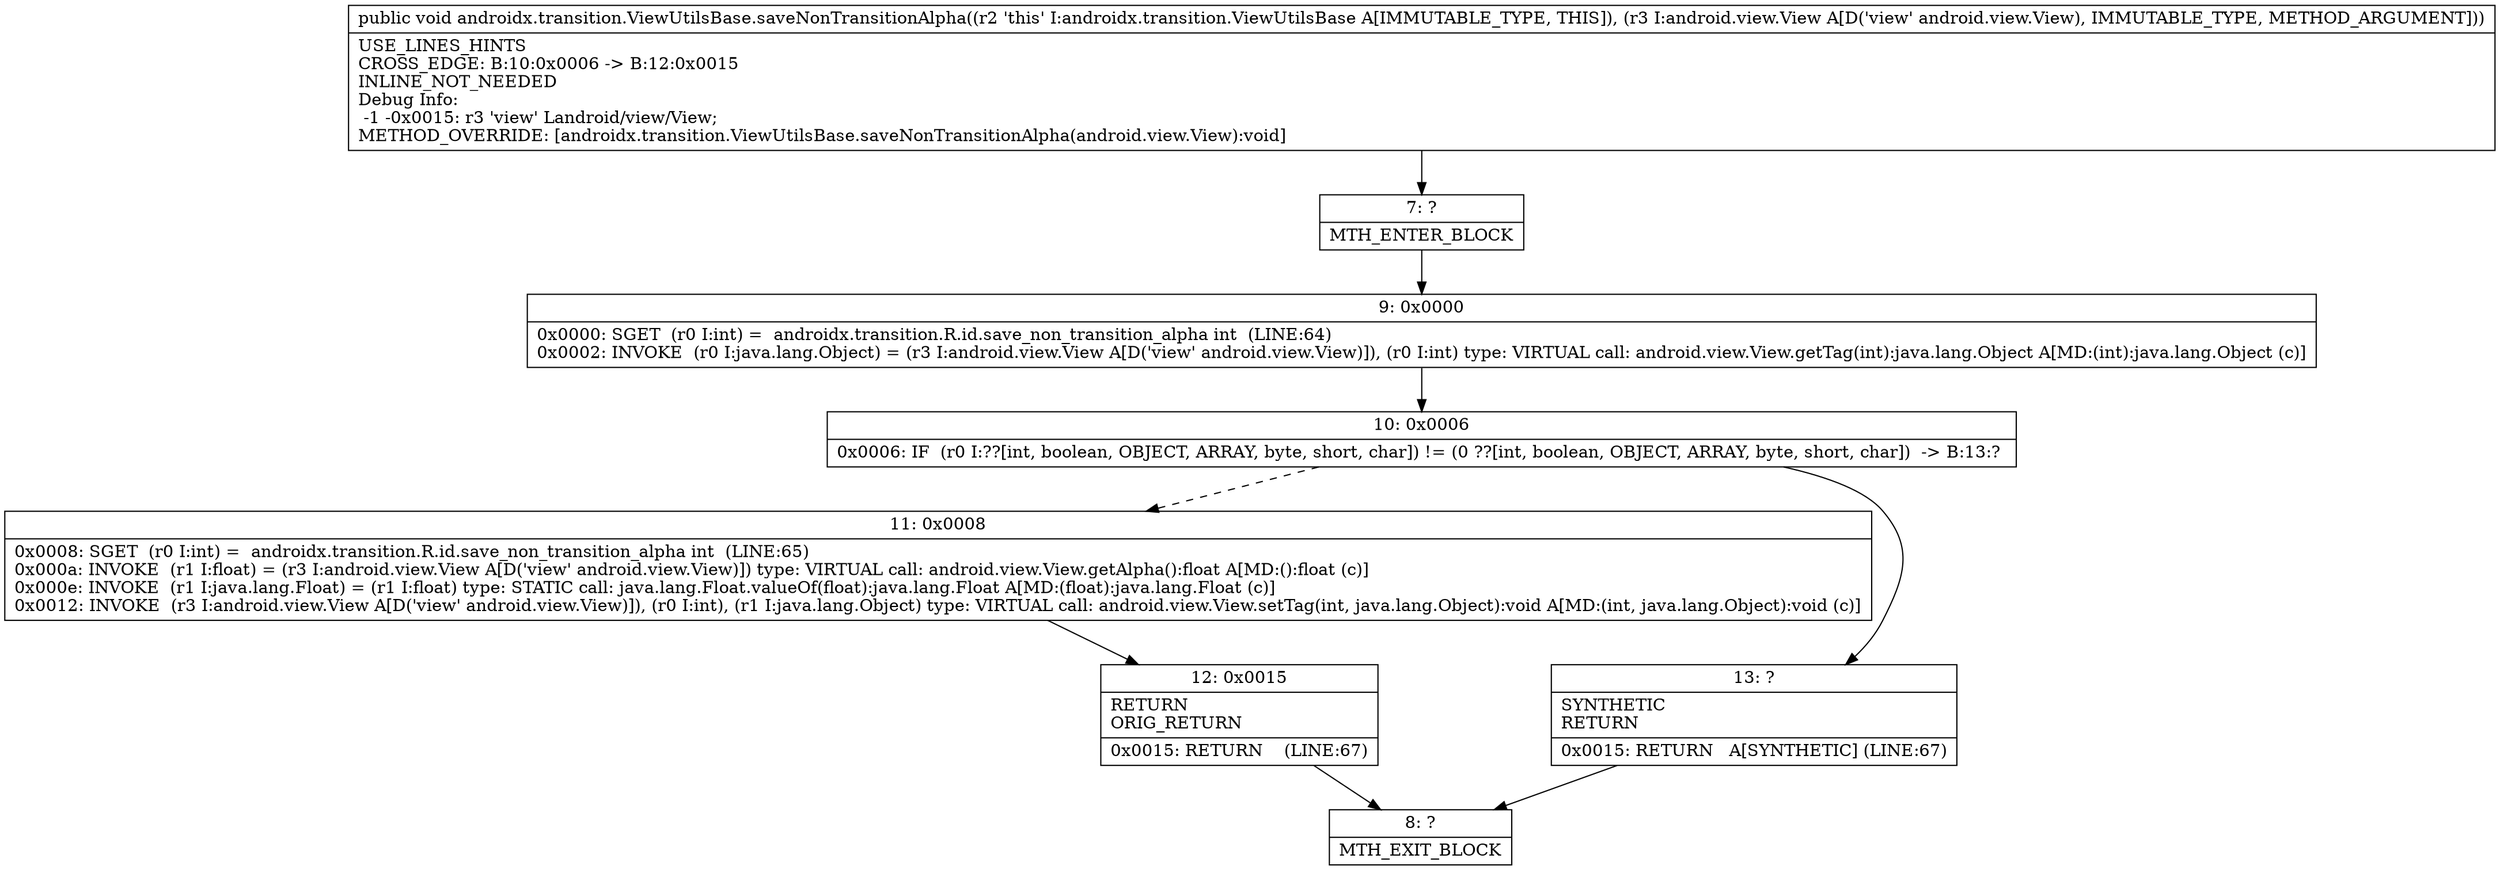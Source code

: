 digraph "CFG forandroidx.transition.ViewUtilsBase.saveNonTransitionAlpha(Landroid\/view\/View;)V" {
Node_7 [shape=record,label="{7\:\ ?|MTH_ENTER_BLOCK\l}"];
Node_9 [shape=record,label="{9\:\ 0x0000|0x0000: SGET  (r0 I:int) =  androidx.transition.R.id.save_non_transition_alpha int  (LINE:64)\l0x0002: INVOKE  (r0 I:java.lang.Object) = (r3 I:android.view.View A[D('view' android.view.View)]), (r0 I:int) type: VIRTUAL call: android.view.View.getTag(int):java.lang.Object A[MD:(int):java.lang.Object (c)]\l}"];
Node_10 [shape=record,label="{10\:\ 0x0006|0x0006: IF  (r0 I:??[int, boolean, OBJECT, ARRAY, byte, short, char]) != (0 ??[int, boolean, OBJECT, ARRAY, byte, short, char])  \-\> B:13:? \l}"];
Node_11 [shape=record,label="{11\:\ 0x0008|0x0008: SGET  (r0 I:int) =  androidx.transition.R.id.save_non_transition_alpha int  (LINE:65)\l0x000a: INVOKE  (r1 I:float) = (r3 I:android.view.View A[D('view' android.view.View)]) type: VIRTUAL call: android.view.View.getAlpha():float A[MD:():float (c)]\l0x000e: INVOKE  (r1 I:java.lang.Float) = (r1 I:float) type: STATIC call: java.lang.Float.valueOf(float):java.lang.Float A[MD:(float):java.lang.Float (c)]\l0x0012: INVOKE  (r3 I:android.view.View A[D('view' android.view.View)]), (r0 I:int), (r1 I:java.lang.Object) type: VIRTUAL call: android.view.View.setTag(int, java.lang.Object):void A[MD:(int, java.lang.Object):void (c)]\l}"];
Node_12 [shape=record,label="{12\:\ 0x0015|RETURN\lORIG_RETURN\l|0x0015: RETURN    (LINE:67)\l}"];
Node_8 [shape=record,label="{8\:\ ?|MTH_EXIT_BLOCK\l}"];
Node_13 [shape=record,label="{13\:\ ?|SYNTHETIC\lRETURN\l|0x0015: RETURN   A[SYNTHETIC] (LINE:67)\l}"];
MethodNode[shape=record,label="{public void androidx.transition.ViewUtilsBase.saveNonTransitionAlpha((r2 'this' I:androidx.transition.ViewUtilsBase A[IMMUTABLE_TYPE, THIS]), (r3 I:android.view.View A[D('view' android.view.View), IMMUTABLE_TYPE, METHOD_ARGUMENT]))  | USE_LINES_HINTS\lCROSS_EDGE: B:10:0x0006 \-\> B:12:0x0015\lINLINE_NOT_NEEDED\lDebug Info:\l  \-1 \-0x0015: r3 'view' Landroid\/view\/View;\lMETHOD_OVERRIDE: [androidx.transition.ViewUtilsBase.saveNonTransitionAlpha(android.view.View):void]\l}"];
MethodNode -> Node_7;Node_7 -> Node_9;
Node_9 -> Node_10;
Node_10 -> Node_11[style=dashed];
Node_10 -> Node_13;
Node_11 -> Node_12;
Node_12 -> Node_8;
Node_13 -> Node_8;
}

